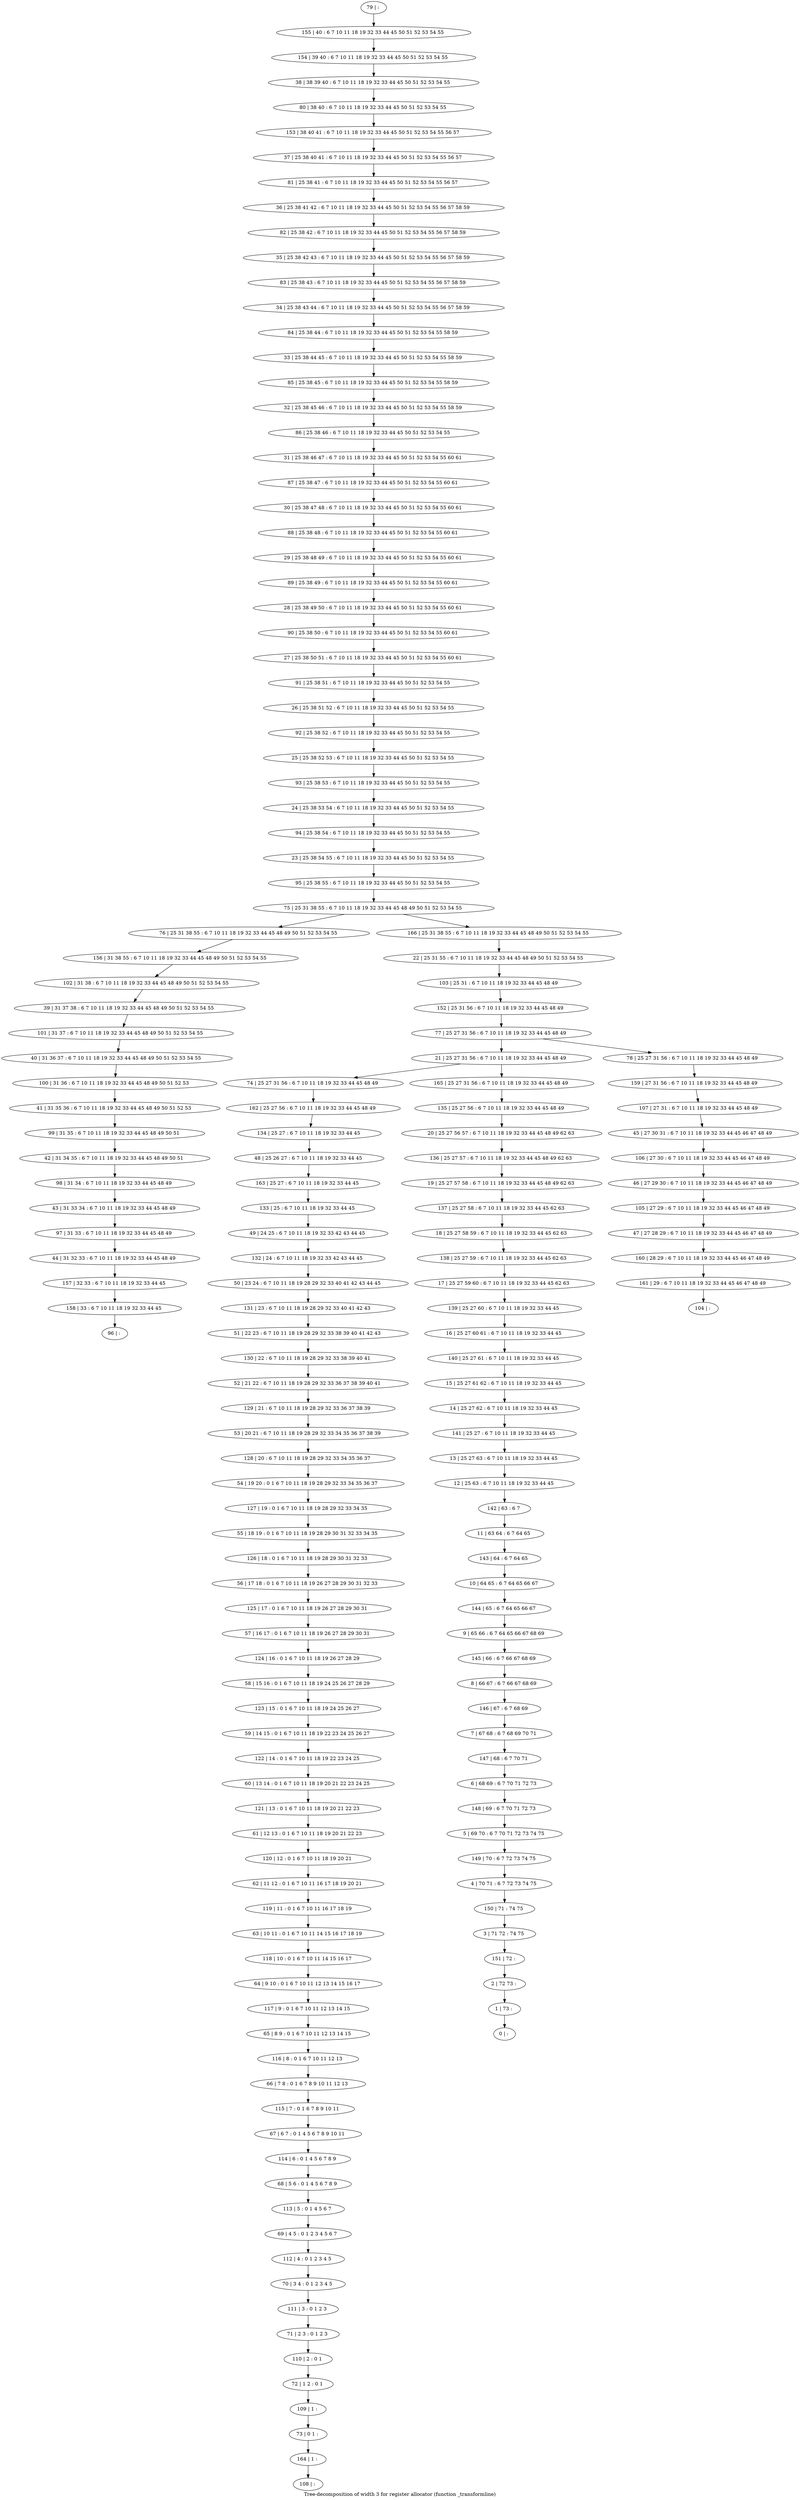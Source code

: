digraph G {
graph [label="Tree-decomposition of width 3 for register allocator (function _transformline)"]
0[label="0 | : "];
1[label="1 | 73 : "];
2[label="2 | 72 73 : "];
3[label="3 | 71 72 : 74 75 "];
4[label="4 | 70 71 : 6 7 72 73 74 75 "];
5[label="5 | 69 70 : 6 7 70 71 72 73 74 75 "];
6[label="6 | 68 69 : 6 7 70 71 72 73 "];
7[label="7 | 67 68 : 6 7 68 69 70 71 "];
8[label="8 | 66 67 : 6 7 66 67 68 69 "];
9[label="9 | 65 66 : 6 7 64 65 66 67 68 69 "];
10[label="10 | 64 65 : 6 7 64 65 66 67 "];
11[label="11 | 63 64 : 6 7 64 65 "];
12[label="12 | 25 63 : 6 7 10 11 18 19 32 33 44 45 "];
13[label="13 | 25 27 63 : 6 7 10 11 18 19 32 33 44 45 "];
14[label="14 | 25 27 62 : 6 7 10 11 18 19 32 33 44 45 "];
15[label="15 | 25 27 61 62 : 6 7 10 11 18 19 32 33 44 45 "];
16[label="16 | 25 27 60 61 : 6 7 10 11 18 19 32 33 44 45 "];
17[label="17 | 25 27 59 60 : 6 7 10 11 18 19 32 33 44 45 62 63 "];
18[label="18 | 25 27 58 59 : 6 7 10 11 18 19 32 33 44 45 62 63 "];
19[label="19 | 25 27 57 58 : 6 7 10 11 18 19 32 33 44 45 48 49 62 63 "];
20[label="20 | 25 27 56 57 : 6 7 10 11 18 19 32 33 44 45 48 49 62 63 "];
21[label="21 | 25 27 31 56 : 6 7 10 11 18 19 32 33 44 45 48 49 "];
22[label="22 | 25 31 55 : 6 7 10 11 18 19 32 33 44 45 48 49 50 51 52 53 54 55 "];
23[label="23 | 25 38 54 55 : 6 7 10 11 18 19 32 33 44 45 50 51 52 53 54 55 "];
24[label="24 | 25 38 53 54 : 6 7 10 11 18 19 32 33 44 45 50 51 52 53 54 55 "];
25[label="25 | 25 38 52 53 : 6 7 10 11 18 19 32 33 44 45 50 51 52 53 54 55 "];
26[label="26 | 25 38 51 52 : 6 7 10 11 18 19 32 33 44 45 50 51 52 53 54 55 "];
27[label="27 | 25 38 50 51 : 6 7 10 11 18 19 32 33 44 45 50 51 52 53 54 55 60 61 "];
28[label="28 | 25 38 49 50 : 6 7 10 11 18 19 32 33 44 45 50 51 52 53 54 55 60 61 "];
29[label="29 | 25 38 48 49 : 6 7 10 11 18 19 32 33 44 45 50 51 52 53 54 55 60 61 "];
30[label="30 | 25 38 47 48 : 6 7 10 11 18 19 32 33 44 45 50 51 52 53 54 55 60 61 "];
31[label="31 | 25 38 46 47 : 6 7 10 11 18 19 32 33 44 45 50 51 52 53 54 55 60 61 "];
32[label="32 | 25 38 45 46 : 6 7 10 11 18 19 32 33 44 45 50 51 52 53 54 55 58 59 "];
33[label="33 | 25 38 44 45 : 6 7 10 11 18 19 32 33 44 45 50 51 52 53 54 55 58 59 "];
34[label="34 | 25 38 43 44 : 6 7 10 11 18 19 32 33 44 45 50 51 52 53 54 55 56 57 58 59 "];
35[label="35 | 25 38 42 43 : 6 7 10 11 18 19 32 33 44 45 50 51 52 53 54 55 56 57 58 59 "];
36[label="36 | 25 38 41 42 : 6 7 10 11 18 19 32 33 44 45 50 51 52 53 54 55 56 57 58 59 "];
37[label="37 | 25 38 40 41 : 6 7 10 11 18 19 32 33 44 45 50 51 52 53 54 55 56 57 "];
38[label="38 | 38 39 40 : 6 7 10 11 18 19 32 33 44 45 50 51 52 53 54 55 "];
39[label="39 | 31 37 38 : 6 7 10 11 18 19 32 33 44 45 48 49 50 51 52 53 54 55 "];
40[label="40 | 31 36 37 : 6 7 10 11 18 19 32 33 44 45 48 49 50 51 52 53 54 55 "];
41[label="41 | 31 35 36 : 6 7 10 11 18 19 32 33 44 45 48 49 50 51 52 53 "];
42[label="42 | 31 34 35 : 6 7 10 11 18 19 32 33 44 45 48 49 50 51 "];
43[label="43 | 31 33 34 : 6 7 10 11 18 19 32 33 44 45 48 49 "];
44[label="44 | 31 32 33 : 6 7 10 11 18 19 32 33 44 45 48 49 "];
45[label="45 | 27 30 31 : 6 7 10 11 18 19 32 33 44 45 46 47 48 49 "];
46[label="46 | 27 29 30 : 6 7 10 11 18 19 32 33 44 45 46 47 48 49 "];
47[label="47 | 27 28 29 : 6 7 10 11 18 19 32 33 44 45 46 47 48 49 "];
48[label="48 | 25 26 27 : 6 7 10 11 18 19 32 33 44 45 "];
49[label="49 | 24 25 : 6 7 10 11 18 19 32 33 42 43 44 45 "];
50[label="50 | 23 24 : 6 7 10 11 18 19 28 29 32 33 40 41 42 43 44 45 "];
51[label="51 | 22 23 : 6 7 10 11 18 19 28 29 32 33 38 39 40 41 42 43 "];
52[label="52 | 21 22 : 6 7 10 11 18 19 28 29 32 33 36 37 38 39 40 41 "];
53[label="53 | 20 21 : 6 7 10 11 18 19 28 29 32 33 34 35 36 37 38 39 "];
54[label="54 | 19 20 : 0 1 6 7 10 11 18 19 28 29 32 33 34 35 36 37 "];
55[label="55 | 18 19 : 0 1 6 7 10 11 18 19 28 29 30 31 32 33 34 35 "];
56[label="56 | 17 18 : 0 1 6 7 10 11 18 19 26 27 28 29 30 31 32 33 "];
57[label="57 | 16 17 : 0 1 6 7 10 11 18 19 26 27 28 29 30 31 "];
58[label="58 | 15 16 : 0 1 6 7 10 11 18 19 24 25 26 27 28 29 "];
59[label="59 | 14 15 : 0 1 6 7 10 11 18 19 22 23 24 25 26 27 "];
60[label="60 | 13 14 : 0 1 6 7 10 11 18 19 20 21 22 23 24 25 "];
61[label="61 | 12 13 : 0 1 6 7 10 11 18 19 20 21 22 23 "];
62[label="62 | 11 12 : 0 1 6 7 10 11 16 17 18 19 20 21 "];
63[label="63 | 10 11 : 0 1 6 7 10 11 14 15 16 17 18 19 "];
64[label="64 | 9 10 : 0 1 6 7 10 11 12 13 14 15 16 17 "];
65[label="65 | 8 9 : 0 1 6 7 10 11 12 13 14 15 "];
66[label="66 | 7 8 : 0 1 6 7 8 9 10 11 12 13 "];
67[label="67 | 6 7 : 0 1 4 5 6 7 8 9 10 11 "];
68[label="68 | 5 6 : 0 1 4 5 6 7 8 9 "];
69[label="69 | 4 5 : 0 1 2 3 4 5 6 7 "];
70[label="70 | 3 4 : 0 1 2 3 4 5 "];
71[label="71 | 2 3 : 0 1 2 3 "];
72[label="72 | 1 2 : 0 1 "];
73[label="73 | 0 1 : "];
74[label="74 | 25 27 31 56 : 6 7 10 11 18 19 32 33 44 45 48 49 "];
75[label="75 | 25 31 38 55 : 6 7 10 11 18 19 32 33 44 45 48 49 50 51 52 53 54 55 "];
76[label="76 | 25 31 38 55 : 6 7 10 11 18 19 32 33 44 45 48 49 50 51 52 53 54 55 "];
77[label="77 | 25 27 31 56 : 6 7 10 11 18 19 32 33 44 45 48 49 "];
78[label="78 | 25 27 31 56 : 6 7 10 11 18 19 32 33 44 45 48 49 "];
79[label="79 | : "];
80[label="80 | 38 40 : 6 7 10 11 18 19 32 33 44 45 50 51 52 53 54 55 "];
81[label="81 | 25 38 41 : 6 7 10 11 18 19 32 33 44 45 50 51 52 53 54 55 56 57 "];
82[label="82 | 25 38 42 : 6 7 10 11 18 19 32 33 44 45 50 51 52 53 54 55 56 57 58 59 "];
83[label="83 | 25 38 43 : 6 7 10 11 18 19 32 33 44 45 50 51 52 53 54 55 56 57 58 59 "];
84[label="84 | 25 38 44 : 6 7 10 11 18 19 32 33 44 45 50 51 52 53 54 55 58 59 "];
85[label="85 | 25 38 45 : 6 7 10 11 18 19 32 33 44 45 50 51 52 53 54 55 58 59 "];
86[label="86 | 25 38 46 : 6 7 10 11 18 19 32 33 44 45 50 51 52 53 54 55 "];
87[label="87 | 25 38 47 : 6 7 10 11 18 19 32 33 44 45 50 51 52 53 54 55 60 61 "];
88[label="88 | 25 38 48 : 6 7 10 11 18 19 32 33 44 45 50 51 52 53 54 55 60 61 "];
89[label="89 | 25 38 49 : 6 7 10 11 18 19 32 33 44 45 50 51 52 53 54 55 60 61 "];
90[label="90 | 25 38 50 : 6 7 10 11 18 19 32 33 44 45 50 51 52 53 54 55 60 61 "];
91[label="91 | 25 38 51 : 6 7 10 11 18 19 32 33 44 45 50 51 52 53 54 55 "];
92[label="92 | 25 38 52 : 6 7 10 11 18 19 32 33 44 45 50 51 52 53 54 55 "];
93[label="93 | 25 38 53 : 6 7 10 11 18 19 32 33 44 45 50 51 52 53 54 55 "];
94[label="94 | 25 38 54 : 6 7 10 11 18 19 32 33 44 45 50 51 52 53 54 55 "];
95[label="95 | 25 38 55 : 6 7 10 11 18 19 32 33 44 45 50 51 52 53 54 55 "];
96[label="96 | : "];
97[label="97 | 31 33 : 6 7 10 11 18 19 32 33 44 45 48 49 "];
98[label="98 | 31 34 : 6 7 10 11 18 19 32 33 44 45 48 49 "];
99[label="99 | 31 35 : 6 7 10 11 18 19 32 33 44 45 48 49 50 51 "];
100[label="100 | 31 36 : 6 7 10 11 18 19 32 33 44 45 48 49 50 51 52 53 "];
101[label="101 | 31 37 : 6 7 10 11 18 19 32 33 44 45 48 49 50 51 52 53 54 55 "];
102[label="102 | 31 38 : 6 7 10 11 18 19 32 33 44 45 48 49 50 51 52 53 54 55 "];
103[label="103 | 25 31 : 6 7 10 11 18 19 32 33 44 45 48 49 "];
104[label="104 | : "];
105[label="105 | 27 29 : 6 7 10 11 18 19 32 33 44 45 46 47 48 49 "];
106[label="106 | 27 30 : 6 7 10 11 18 19 32 33 44 45 46 47 48 49 "];
107[label="107 | 27 31 : 6 7 10 11 18 19 32 33 44 45 48 49 "];
108[label="108 | : "];
109[label="109 | 1 : "];
110[label="110 | 2 : 0 1 "];
111[label="111 | 3 : 0 1 2 3 "];
112[label="112 | 4 : 0 1 2 3 4 5 "];
113[label="113 | 5 : 0 1 4 5 6 7 "];
114[label="114 | 6 : 0 1 4 5 6 7 8 9 "];
115[label="115 | 7 : 0 1 6 7 8 9 10 11 "];
116[label="116 | 8 : 0 1 6 7 10 11 12 13 "];
117[label="117 | 9 : 0 1 6 7 10 11 12 13 14 15 "];
118[label="118 | 10 : 0 1 6 7 10 11 14 15 16 17 "];
119[label="119 | 11 : 0 1 6 7 10 11 16 17 18 19 "];
120[label="120 | 12 : 0 1 6 7 10 11 18 19 20 21 "];
121[label="121 | 13 : 0 1 6 7 10 11 18 19 20 21 22 23 "];
122[label="122 | 14 : 0 1 6 7 10 11 18 19 22 23 24 25 "];
123[label="123 | 15 : 0 1 6 7 10 11 18 19 24 25 26 27 "];
124[label="124 | 16 : 0 1 6 7 10 11 18 19 26 27 28 29 "];
125[label="125 | 17 : 0 1 6 7 10 11 18 19 26 27 28 29 30 31 "];
126[label="126 | 18 : 0 1 6 7 10 11 18 19 28 29 30 31 32 33 "];
127[label="127 | 19 : 0 1 6 7 10 11 18 19 28 29 32 33 34 35 "];
128[label="128 | 20 : 6 7 10 11 18 19 28 29 32 33 34 35 36 37 "];
129[label="129 | 21 : 6 7 10 11 18 19 28 29 32 33 36 37 38 39 "];
130[label="130 | 22 : 6 7 10 11 18 19 28 29 32 33 38 39 40 41 "];
131[label="131 | 23 : 6 7 10 11 18 19 28 29 32 33 40 41 42 43 "];
132[label="132 | 24 : 6 7 10 11 18 19 32 33 42 43 44 45 "];
133[label="133 | 25 : 6 7 10 11 18 19 32 33 44 45 "];
134[label="134 | 25 27 : 6 7 10 11 18 19 32 33 44 45 "];
135[label="135 | 25 27 56 : 6 7 10 11 18 19 32 33 44 45 48 49 "];
136[label="136 | 25 27 57 : 6 7 10 11 18 19 32 33 44 45 48 49 62 63 "];
137[label="137 | 25 27 58 : 6 7 10 11 18 19 32 33 44 45 62 63 "];
138[label="138 | 25 27 59 : 6 7 10 11 18 19 32 33 44 45 62 63 "];
139[label="139 | 25 27 60 : 6 7 10 11 18 19 32 33 44 45 "];
140[label="140 | 25 27 61 : 6 7 10 11 18 19 32 33 44 45 "];
141[label="141 | 25 27 : 6 7 10 11 18 19 32 33 44 45 "];
142[label="142 | 63 : 6 7 "];
143[label="143 | 64 : 6 7 64 65 "];
144[label="144 | 65 : 6 7 64 65 66 67 "];
145[label="145 | 66 : 6 7 66 67 68 69 "];
146[label="146 | 67 : 6 7 68 69 "];
147[label="147 | 68 : 6 7 70 71 "];
148[label="148 | 69 : 6 7 70 71 72 73 "];
149[label="149 | 70 : 6 7 72 73 74 75 "];
150[label="150 | 71 : 74 75 "];
151[label="151 | 72 : "];
152[label="152 | 25 31 56 : 6 7 10 11 18 19 32 33 44 45 48 49 "];
153[label="153 | 38 40 41 : 6 7 10 11 18 19 32 33 44 45 50 51 52 53 54 55 56 57 "];
154[label="154 | 39 40 : 6 7 10 11 18 19 32 33 44 45 50 51 52 53 54 55 "];
155[label="155 | 40 : 6 7 10 11 18 19 32 33 44 45 50 51 52 53 54 55 "];
156[label="156 | 31 38 55 : 6 7 10 11 18 19 32 33 44 45 48 49 50 51 52 53 54 55 "];
157[label="157 | 32 33 : 6 7 10 11 18 19 32 33 44 45 "];
158[label="158 | 33 : 6 7 10 11 18 19 32 33 44 45 "];
159[label="159 | 27 31 56 : 6 7 10 11 18 19 32 33 44 45 48 49 "];
160[label="160 | 28 29 : 6 7 10 11 18 19 32 33 44 45 46 47 48 49 "];
161[label="161 | 29 : 6 7 10 11 18 19 32 33 44 45 46 47 48 49 "];
162[label="162 | 25 27 56 : 6 7 10 11 18 19 32 33 44 45 48 49 "];
163[label="163 | 25 27 : 6 7 10 11 18 19 32 33 44 45 "];
164[label="164 | 1 : "];
165[label="165 | 25 27 31 56 : 6 7 10 11 18 19 32 33 44 45 48 49 "];
166[label="166 | 25 31 38 55 : 6 7 10 11 18 19 32 33 44 45 48 49 50 51 52 53 54 55 "];
21->74 ;
97->44 ;
43->97 ;
98->43 ;
42->98 ;
99->42 ;
41->99 ;
100->41 ;
40->100 ;
101->40 ;
39->101 ;
102->39 ;
105->47 ;
46->105 ;
106->46 ;
45->106 ;
107->45 ;
109->73 ;
72->109 ;
110->72 ;
71->110 ;
111->71 ;
70->111 ;
112->70 ;
69->112 ;
113->69 ;
68->113 ;
114->68 ;
67->114 ;
115->67 ;
66->115 ;
116->66 ;
65->116 ;
117->65 ;
64->117 ;
118->64 ;
63->118 ;
119->63 ;
62->119 ;
120->62 ;
61->120 ;
121->61 ;
60->121 ;
122->60 ;
59->122 ;
123->59 ;
58->123 ;
124->58 ;
57->124 ;
125->57 ;
56->125 ;
126->56 ;
55->126 ;
127->55 ;
54->127 ;
128->54 ;
53->128 ;
129->53 ;
52->129 ;
130->52 ;
51->130 ;
131->51 ;
50->131 ;
132->50 ;
49->132 ;
133->49 ;
134->48 ;
156->102 ;
76->156 ;
44->157 ;
158->96 ;
157->158 ;
159->107 ;
78->159 ;
47->160 ;
161->104 ;
160->161 ;
162->134 ;
74->162 ;
163->133 ;
48->163 ;
164->108 ;
73->164 ;
79->155 ;
155->154 ;
154->38 ;
38->80 ;
80->153 ;
153->37 ;
37->81 ;
81->36 ;
36->82 ;
82->35 ;
35->83 ;
83->34 ;
34->84 ;
84->33 ;
33->85 ;
85->32 ;
32->86 ;
86->31 ;
31->87 ;
87->30 ;
30->88 ;
88->29 ;
29->89 ;
89->28 ;
28->90 ;
90->27 ;
27->91 ;
91->26 ;
26->92 ;
92->25 ;
25->93 ;
93->24 ;
24->94 ;
94->23 ;
23->95 ;
95->75 ;
22->103 ;
103->152 ;
152->77 ;
135->20 ;
20->136 ;
136->19 ;
19->137 ;
137->18 ;
18->138 ;
138->17 ;
17->139 ;
139->16 ;
16->140 ;
140->15 ;
15->14 ;
14->141 ;
141->13 ;
13->12 ;
12->142 ;
142->11 ;
11->143 ;
143->10 ;
10->144 ;
144->9 ;
9->145 ;
145->8 ;
8->146 ;
146->7 ;
7->147 ;
147->6 ;
6->148 ;
148->5 ;
5->149 ;
149->4 ;
4->150 ;
150->3 ;
3->151 ;
151->2 ;
2->1 ;
1->0 ;
165->135 ;
21->165 ;
166->22 ;
77->78 ;
77->21 ;
75->76 ;
75->166 ;
}
